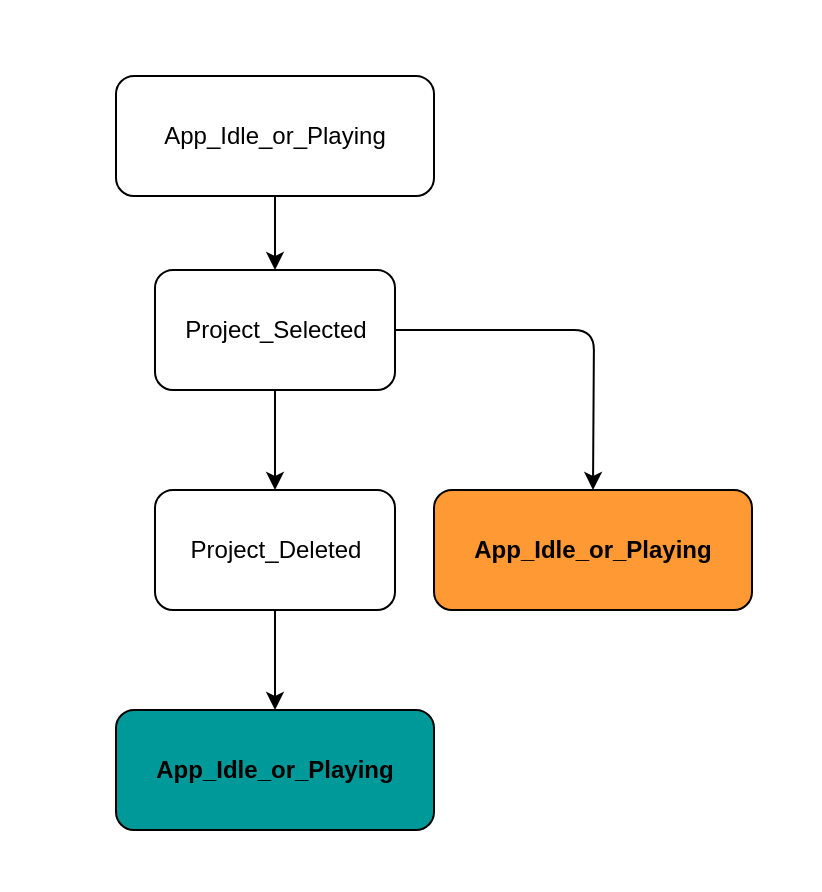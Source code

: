 <mxfile>
    <diagram id="0MLLfg1iaX1Cuq8qHvcu" name="Page-1">
        <mxGraphModel dx="1353" dy="787" grid="1" gridSize="10" guides="1" tooltips="1" connect="1" arrows="1" fold="1" page="1" pageScale="1" pageWidth="850" pageHeight="1100" math="0" shadow="0">
            <root>
                <mxCell id="0"/>
                <mxCell id="1" parent="0"/>
                <mxCell id="27" value="" style="rounded=0;whiteSpace=wrap;html=1;fillColor=#FFFFFF;strokeColor=none;strokeWidth=0;" vertex="1" parent="1">
                    <mxGeometry x="130" y="405" width="410" height="445" as="geometry"/>
                </mxCell>
                <mxCell id="23" style="edgeStyle=none;html=1;entryX=0.5;entryY=0;entryDx=0;entryDy=0;strokeColor=#000000;" parent="1" source="12" target="13" edge="1">
                    <mxGeometry relative="1" as="geometry"/>
                </mxCell>
                <mxCell id="12" value="App_Idle_or_Playing" style="rounded=1;whiteSpace=wrap;html=1;strokeColor=#000000;fillColor=none;fontColor=#000000;" parent="1" vertex="1">
                    <mxGeometry x="188" y="443" width="159" height="60" as="geometry"/>
                </mxCell>
                <mxCell id="18" style="edgeStyle=none;html=1;strokeColor=#000000;" parent="1" source="13" target="17" edge="1">
                    <mxGeometry relative="1" as="geometry"/>
                </mxCell>
                <mxCell id="26" style="edgeStyle=none;html=1;entryX=0.5;entryY=0;entryDx=0;entryDy=0;strokeColor=#000000;" parent="1" source="13" target="25" edge="1">
                    <mxGeometry relative="1" as="geometry">
                        <Array as="points">
                            <mxPoint x="427" y="570"/>
                        </Array>
                    </mxGeometry>
                </mxCell>
                <mxCell id="13" value="Project_Selected" style="rounded=1;whiteSpace=wrap;html=1;strokeColor=#000000;fillColor=none;fontColor=#000000;" parent="1" vertex="1">
                    <mxGeometry x="207.5" y="540" width="120" height="60" as="geometry"/>
                </mxCell>
                <mxCell id="22" style="edgeStyle=none;html=1;strokeColor=#000000;" parent="1" source="17" target="21" edge="1">
                    <mxGeometry relative="1" as="geometry">
                        <mxPoint x="250" y="780" as="targetPoint"/>
                        <Array as="points"/>
                    </mxGeometry>
                </mxCell>
                <mxCell id="17" value="Project_Deleted" style="rounded=1;whiteSpace=wrap;html=1;strokeColor=#000000;fillColor=none;fontColor=#000000;" parent="1" vertex="1">
                    <mxGeometry x="207.5" y="650" width="120" height="60" as="geometry"/>
                </mxCell>
                <mxCell id="21" value="&lt;font&gt;App_Idle_or_Playing&lt;/font&gt;" style="rounded=1;whiteSpace=wrap;html=1;fillColor=#009999;strokeColor=#000000;fontColor=#000000;fontStyle=1" parent="1" vertex="1">
                    <mxGeometry x="188" y="760" width="159" height="60" as="geometry"/>
                </mxCell>
                <mxCell id="25" value="App_Idle_or_Playing" style="rounded=1;whiteSpace=wrap;html=1;fillColor=#FF9933;strokeColor=#000000;fontColor=#000000;fontStyle=1" parent="1" vertex="1">
                    <mxGeometry x="347" y="650" width="159" height="60" as="geometry"/>
                </mxCell>
            </root>
        </mxGraphModel>
    </diagram>
</mxfile>